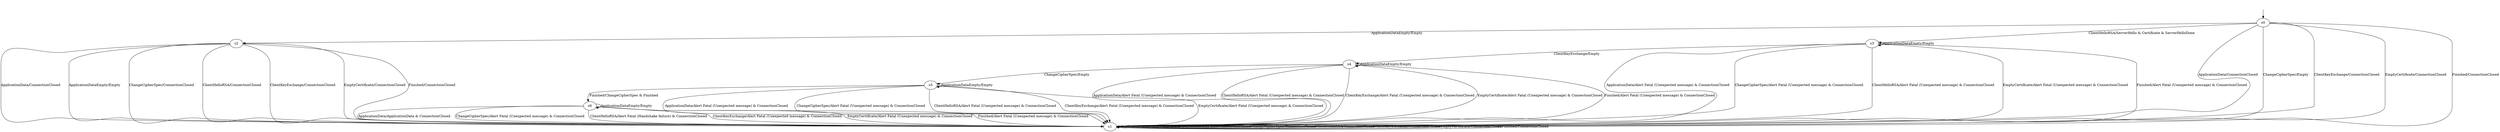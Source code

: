 digraph h0 {
s2 [label="s2"];
s6 [label="s6"];
s4 [label="s4"];
s5 [label="s5"];
s0 [label="s0"];
s3 [label="s3"];
s1 [label="s1"];
s2 -> s1 [label="ApplicationData/ConnectionClosed"];
s2 -> s1 [label="ApplicationDataEmpty/Empty"];
s2 -> s1 [label="ChangeCipherSpec/ConnectionClosed"];
s2 -> s1 [label="ClientHelloRSA/ConnectionClosed"];
s2 -> s1 [label="ClientKeyExchange/ConnectionClosed"];
s2 -> s1 [label="EmptyCertificate/ConnectionClosed"];
s2 -> s1 [label="Finished/ConnectionClosed"];
s6 -> s1 [label="ApplicationData/ApplicationData & ConnectionClosed"];
s6 -> s6 [label="ApplicationDataEmpty/Empty"];
s6 -> s1 [label="ChangeCipherSpec/Alert Fatal (Unexpected message) & ConnectionClosed"];
s6 -> s1 [label="ClientHelloRSA/Alert Fatal (Handshake failure) & ConnectionClosed"];
s6 -> s1 [label="ClientKeyExchange/Alert Fatal (Unexpected message) & ConnectionClosed"];
s6 -> s1 [label="EmptyCertificate/Alert Fatal (Unexpected message) & ConnectionClosed"];
s6 -> s1 [label="Finished/Alert Fatal (Unexpected message) & ConnectionClosed"];
s4 -> s1 [label="ApplicationData/Alert Fatal (Unexpected message) & ConnectionClosed"];
s4 -> s4 [label="ApplicationDataEmpty/Empty"];
s4 -> s5 [label="ChangeCipherSpec/Empty"];
s4 -> s1 [label="ClientHelloRSA/Alert Fatal (Unexpected message) & ConnectionClosed"];
s4 -> s1 [label="ClientKeyExchange/Alert Fatal (Unexpected message) & ConnectionClosed"];
s4 -> s1 [label="EmptyCertificate/Alert Fatal (Unexpected message) & ConnectionClosed"];
s4 -> s1 [label="Finished/Alert Fatal (Unexpected message) & ConnectionClosed"];
s5 -> s1 [label="ApplicationData/Alert Fatal (Unexpected message) & ConnectionClosed"];
s5 -> s5 [label="ApplicationDataEmpty/Empty"];
s5 -> s1 [label="ChangeCipherSpec/Alert Fatal (Unexpected message) & ConnectionClosed"];
s5 -> s1 [label="ClientHelloRSA/Alert Fatal (Unexpected message) & ConnectionClosed"];
s5 -> s1 [label="ClientKeyExchange/Alert Fatal (Unexpected message) & ConnectionClosed"];
s5 -> s1 [label="EmptyCertificate/Alert Fatal (Unexpected message) & ConnectionClosed"];
s5 -> s6 [label="Finished/ChangeCipherSpec & Finished"];
s0 -> s1 [label="ApplicationData/ConnectionClosed"];
s0 -> s2 [label="ApplicationDataEmpty/Empty"];
s0 -> s1 [label="ChangeCipherSpec/Empty"];
s0 -> s3 [label="ClientHelloRSA/ServerHello & Certificate & ServerHelloDone"];
s0 -> s1 [label="ClientKeyExchange/ConnectionClosed"];
s0 -> s1 [label="EmptyCertificate/ConnectionClosed"];
s0 -> s1 [label="Finished/ConnectionClosed"];
s3 -> s1 [label="ApplicationData/Alert Fatal (Unexpected message) & ConnectionClosed"];
s3 -> s3 [label="ApplicationDataEmpty/Empty"];
s3 -> s1 [label="ChangeCipherSpec/Alert Fatal (Unexpected message) & ConnectionClosed"];
s3 -> s1 [label="ClientHelloRSA/Alert Fatal (Unexpected message) & ConnectionClosed"];
s3 -> s4 [label="ClientKeyExchange/Empty"];
s3 -> s1 [label="EmptyCertificate/Alert Fatal (Unexpected message) & ConnectionClosed"];
s3 -> s1 [label="Finished/Alert Fatal (Unexpected message) & ConnectionClosed"];
s1 -> s1 [label="ApplicationData/ConnectionClosed"];
s1 -> s1 [label="ApplicationDataEmpty/ConnectionClosed"];
s1 -> s1 [label="ChangeCipherSpec/ConnectionClosed"];
s1 -> s1 [label="ClientHelloRSA/ConnectionClosed"];
s1 -> s1 [label="ClientKeyExchange/ConnectionClosed"];
s1 -> s1 [label="EmptyCertificate/ConnectionClosed"];
s1 -> s1 [label="Finished/ConnectionClosed"];
__start0 [shape=none, label=""];
__start0 -> s0 [label=""];
}
